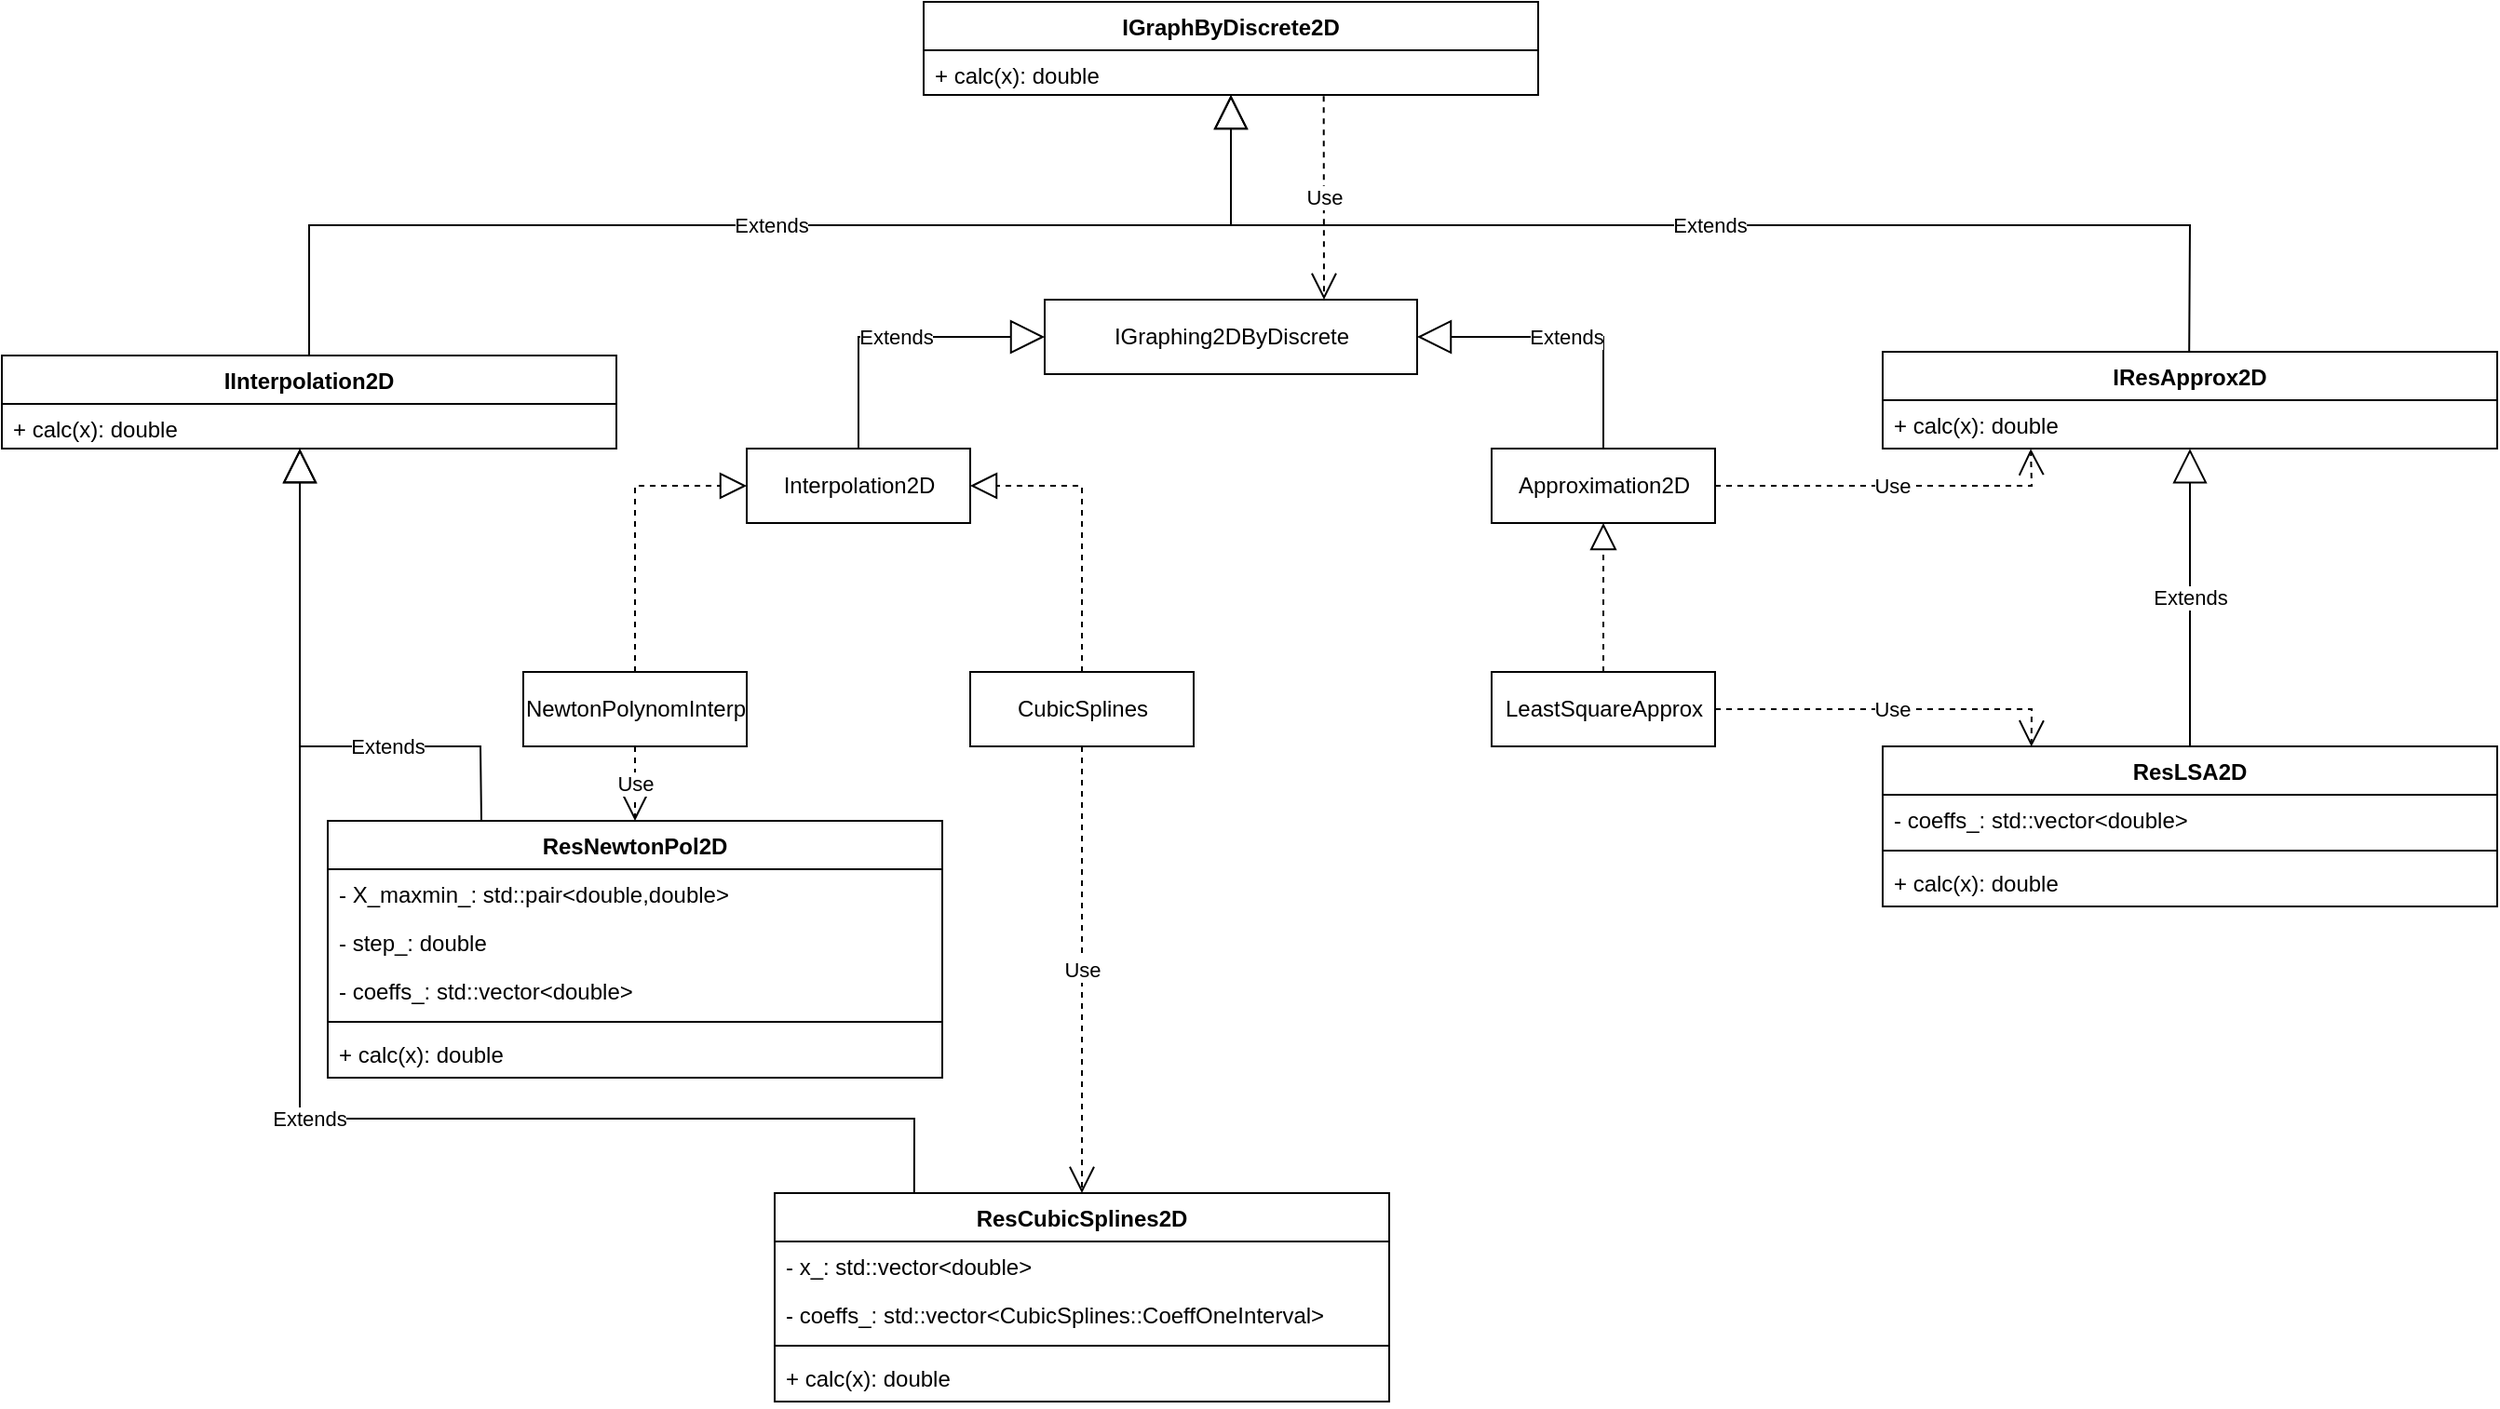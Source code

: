 <mxfile version="21.0.2" type="github">
  <diagram id="C5RBs43oDa-KdzZeNtuy" name="Page-1">
    <mxGraphModel dx="2074" dy="988" grid="1" gridSize="10" guides="1" tooltips="1" connect="1" arrows="1" fold="1" page="1" pageScale="1" pageWidth="827" pageHeight="1169" math="0" shadow="0">
      <root>
        <mxCell id="WIyWlLk6GJQsqaUBKTNV-0" />
        <mxCell id="WIyWlLk6GJQsqaUBKTNV-1" parent="WIyWlLk6GJQsqaUBKTNV-0" />
        <mxCell id="jTylTPD2Qd7z4z5_rkoI-4" value="IGraphing2DByDiscrete" style="html=1;" parent="WIyWlLk6GJQsqaUBKTNV-1" vertex="1">
          <mxGeometry x="760" y="360" width="200" height="40" as="geometry" />
        </mxCell>
        <mxCell id="jTylTPD2Qd7z4z5_rkoI-5" value="Interpolation2D" style="html=1;" parent="WIyWlLk6GJQsqaUBKTNV-1" vertex="1">
          <mxGeometry x="600" y="440" width="120" height="40" as="geometry" />
        </mxCell>
        <mxCell id="jTylTPD2Qd7z4z5_rkoI-6" value="Approximation2D" style="html=1;" parent="WIyWlLk6GJQsqaUBKTNV-1" vertex="1">
          <mxGeometry x="1000" y="440" width="120" height="40" as="geometry" />
        </mxCell>
        <mxCell id="jTylTPD2Qd7z4z5_rkoI-7" value="" style="endArrow=block;dashed=1;endFill=0;endSize=12;html=1;rounded=0;entryX=0;entryY=0.5;entryDx=0;entryDy=0;exitX=0.5;exitY=0;exitDx=0;exitDy=0;" parent="WIyWlLk6GJQsqaUBKTNV-1" source="jTylTPD2Qd7z4z5_rkoI-10" target="jTylTPD2Qd7z4z5_rkoI-5" edge="1">
          <mxGeometry width="160" relative="1" as="geometry">
            <mxPoint x="690" y="620" as="sourcePoint" />
            <mxPoint x="850" y="620" as="targetPoint" />
            <Array as="points">
              <mxPoint x="540" y="460" />
            </Array>
          </mxGeometry>
        </mxCell>
        <mxCell id="jTylTPD2Qd7z4z5_rkoI-10" value="NewtonPolynomInterp" style="html=1;" parent="WIyWlLk6GJQsqaUBKTNV-1" vertex="1">
          <mxGeometry x="480" y="560" width="120" height="40" as="geometry" />
        </mxCell>
        <mxCell id="jTylTPD2Qd7z4z5_rkoI-11" value="Extends" style="endArrow=block;endSize=16;endFill=0;html=1;rounded=0;entryX=0;entryY=0.5;entryDx=0;entryDy=0;exitX=0.5;exitY=0;exitDx=0;exitDy=0;" parent="WIyWlLk6GJQsqaUBKTNV-1" source="jTylTPD2Qd7z4z5_rkoI-5" target="jTylTPD2Qd7z4z5_rkoI-4" edge="1">
          <mxGeometry width="160" relative="1" as="geometry">
            <mxPoint x="790" y="630" as="sourcePoint" />
            <mxPoint x="950" y="630" as="targetPoint" />
            <Array as="points">
              <mxPoint x="660" y="380" />
            </Array>
          </mxGeometry>
        </mxCell>
        <mxCell id="jTylTPD2Qd7z4z5_rkoI-12" value="Extends" style="endArrow=block;endSize=16;endFill=0;html=1;rounded=0;entryX=1;entryY=0.5;entryDx=0;entryDy=0;exitX=0.5;exitY=0;exitDx=0;exitDy=0;" parent="WIyWlLk6GJQsqaUBKTNV-1" source="jTylTPD2Qd7z4z5_rkoI-6" target="jTylTPD2Qd7z4z5_rkoI-4" edge="1">
          <mxGeometry width="160" relative="1" as="geometry">
            <mxPoint x="675" y="450" as="sourcePoint" />
            <mxPoint x="770" y="390" as="targetPoint" />
            <Array as="points">
              <mxPoint x="1060" y="380" />
            </Array>
          </mxGeometry>
        </mxCell>
        <mxCell id="jTylTPD2Qd7z4z5_rkoI-13" value="CubicSplines" style="html=1;" parent="WIyWlLk6GJQsqaUBKTNV-1" vertex="1">
          <mxGeometry x="720" y="560" width="120" height="40" as="geometry" />
        </mxCell>
        <mxCell id="jTylTPD2Qd7z4z5_rkoI-14" value="LeastSquareApprox" style="html=1;" parent="WIyWlLk6GJQsqaUBKTNV-1" vertex="1">
          <mxGeometry x="1000" y="560" width="120" height="40" as="geometry" />
        </mxCell>
        <mxCell id="jTylTPD2Qd7z4z5_rkoI-17" value="" style="endArrow=block;dashed=1;endFill=0;endSize=12;html=1;rounded=0;entryX=1;entryY=0.5;entryDx=0;entryDy=0;exitX=0.5;exitY=0;exitDx=0;exitDy=0;" parent="WIyWlLk6GJQsqaUBKTNV-1" source="jTylTPD2Qd7z4z5_rkoI-13" target="jTylTPD2Qd7z4z5_rkoI-5" edge="1">
          <mxGeometry width="160" relative="1" as="geometry">
            <mxPoint x="810" y="730" as="sourcePoint" />
            <mxPoint x="970" y="730" as="targetPoint" />
            <Array as="points">
              <mxPoint x="780" y="460" />
            </Array>
          </mxGeometry>
        </mxCell>
        <mxCell id="jTylTPD2Qd7z4z5_rkoI-18" value="" style="endArrow=block;dashed=1;endFill=0;endSize=12;html=1;rounded=0;entryX=0.5;entryY=1;entryDx=0;entryDy=0;exitX=0.5;exitY=0;exitDx=0;exitDy=0;" parent="WIyWlLk6GJQsqaUBKTNV-1" source="jTylTPD2Qd7z4z5_rkoI-14" target="jTylTPD2Qd7z4z5_rkoI-6" edge="1">
          <mxGeometry width="160" relative="1" as="geometry">
            <mxPoint x="1175" y="560" as="sourcePoint" />
            <mxPoint x="1230" y="460" as="targetPoint" />
            <Array as="points" />
          </mxGeometry>
        </mxCell>
        <mxCell id="jTylTPD2Qd7z4z5_rkoI-20" value="ResLSA2D" style="swimlane;fontStyle=1;align=center;verticalAlign=top;childLayout=stackLayout;horizontal=1;startSize=26;horizontalStack=0;resizeParent=1;resizeParentMax=0;resizeLast=0;collapsible=1;marginBottom=0;" parent="WIyWlLk6GJQsqaUBKTNV-1" vertex="1">
          <mxGeometry x="1210" y="600" width="330" height="86" as="geometry" />
        </mxCell>
        <mxCell id="jTylTPD2Qd7z4z5_rkoI-21" value="- coeffs_: std::vector&lt;double&gt;" style="text;strokeColor=none;fillColor=none;align=left;verticalAlign=top;spacingLeft=4;spacingRight=4;overflow=hidden;rotatable=0;points=[[0,0.5],[1,0.5]];portConstraint=eastwest;" parent="jTylTPD2Qd7z4z5_rkoI-20" vertex="1">
          <mxGeometry y="26" width="330" height="26" as="geometry" />
        </mxCell>
        <mxCell id="jTylTPD2Qd7z4z5_rkoI-22" value="" style="line;strokeWidth=1;fillColor=none;align=left;verticalAlign=middle;spacingTop=-1;spacingLeft=3;spacingRight=3;rotatable=0;labelPosition=right;points=[];portConstraint=eastwest;strokeColor=inherit;" parent="jTylTPD2Qd7z4z5_rkoI-20" vertex="1">
          <mxGeometry y="52" width="330" height="8" as="geometry" />
        </mxCell>
        <mxCell id="jTylTPD2Qd7z4z5_rkoI-26" value="+ calc(x): double" style="text;strokeColor=none;fillColor=none;align=left;verticalAlign=top;spacingLeft=4;spacingRight=4;overflow=hidden;rotatable=0;points=[[0,0.5],[1,0.5]];portConstraint=eastwest;" parent="jTylTPD2Qd7z4z5_rkoI-20" vertex="1">
          <mxGeometry y="60" width="330" height="26" as="geometry" />
        </mxCell>
        <mxCell id="1O6L1gfdgGQEbQw8-Bye-0" value="Use" style="endArrow=open;endSize=12;dashed=1;html=1;rounded=0;entryX=0.242;entryY=0.002;entryDx=0;entryDy=0;exitX=1;exitY=0.5;exitDx=0;exitDy=0;entryPerimeter=0;" parent="WIyWlLk6GJQsqaUBKTNV-1" source="jTylTPD2Qd7z4z5_rkoI-14" target="jTylTPD2Qd7z4z5_rkoI-20" edge="1">
          <mxGeometry width="160" relative="1" as="geometry">
            <mxPoint x="1160" y="560" as="sourcePoint" />
            <mxPoint x="1370" y="770" as="targetPoint" />
            <Array as="points">
              <mxPoint x="1290" y="580" />
            </Array>
          </mxGeometry>
        </mxCell>
        <mxCell id="1O6L1gfdgGQEbQw8-Bye-1" value="IResApprox2D" style="swimlane;fontStyle=1;align=center;verticalAlign=top;childLayout=stackLayout;horizontal=1;startSize=26;horizontalStack=0;resizeParent=1;resizeParentMax=0;resizeLast=0;collapsible=1;marginBottom=0;" parent="WIyWlLk6GJQsqaUBKTNV-1" vertex="1">
          <mxGeometry x="1210" y="388" width="330" height="52" as="geometry" />
        </mxCell>
        <mxCell id="1O6L1gfdgGQEbQw8-Bye-6" value="+ calc(x): double" style="text;strokeColor=none;fillColor=none;align=left;verticalAlign=top;spacingLeft=4;spacingRight=4;overflow=hidden;rotatable=0;points=[[0,0.5],[1,0.5]];portConstraint=eastwest;" parent="1O6L1gfdgGQEbQw8-Bye-1" vertex="1">
          <mxGeometry y="26" width="330" height="26" as="geometry" />
        </mxCell>
        <mxCell id="1O6L1gfdgGQEbQw8-Bye-8" value="Use" style="endArrow=open;endSize=12;dashed=1;html=1;rounded=0;entryX=0.241;entryY=1.004;entryDx=0;entryDy=0;exitX=1;exitY=0.5;exitDx=0;exitDy=0;entryPerimeter=0;" parent="WIyWlLk6GJQsqaUBKTNV-1" source="jTylTPD2Qd7z4z5_rkoI-6" target="1O6L1gfdgGQEbQw8-Bye-6" edge="1">
          <mxGeometry width="160" relative="1" as="geometry">
            <mxPoint x="1395" y="610" as="sourcePoint" />
            <mxPoint x="1130" y="590" as="targetPoint" />
            <Array as="points">
              <mxPoint x="1290" y="460" />
            </Array>
          </mxGeometry>
        </mxCell>
        <mxCell id="kYNvgVjoi5ljrpiFbL_j-0" value="IGraphByDiscrete2D" style="swimlane;fontStyle=1;align=center;verticalAlign=top;childLayout=stackLayout;horizontal=1;startSize=26;horizontalStack=0;resizeParent=1;resizeParentMax=0;resizeLast=0;collapsible=1;marginBottom=0;" parent="WIyWlLk6GJQsqaUBKTNV-1" vertex="1">
          <mxGeometry x="695" y="200" width="330" height="50" as="geometry" />
        </mxCell>
        <mxCell id="kYNvgVjoi5ljrpiFbL_j-1" value="+ calc(x): double" style="text;strokeColor=none;fillColor=none;align=left;verticalAlign=top;spacingLeft=4;spacingRight=4;overflow=hidden;rotatable=0;points=[[0,0.5],[1,0.5]];portConstraint=eastwest;" parent="kYNvgVjoi5ljrpiFbL_j-0" vertex="1">
          <mxGeometry y="26" width="330" height="24" as="geometry" />
        </mxCell>
        <mxCell id="kYNvgVjoi5ljrpiFbL_j-3" value="Extends" style="endArrow=block;endSize=16;endFill=0;html=1;rounded=0;entryX=0.5;entryY=1.003;entryDx=0;entryDy=0;entryPerimeter=0;exitX=0.5;exitY=0;exitDx=0;exitDy=0;" parent="WIyWlLk6GJQsqaUBKTNV-1" source="jTylTPD2Qd7z4z5_rkoI-20" target="1O6L1gfdgGQEbQw8-Bye-6" edge="1">
          <mxGeometry width="160" relative="1" as="geometry">
            <mxPoint x="610" y="740" as="sourcePoint" />
            <mxPoint x="770" y="740" as="targetPoint" />
          </mxGeometry>
        </mxCell>
        <mxCell id="kYNvgVjoi5ljrpiFbL_j-4" value="Extends" style="endArrow=block;endSize=16;endFill=0;html=1;rounded=0;entryX=0.5;entryY=0.999;entryDx=0;entryDy=0;entryPerimeter=0;exitX=0.5;exitY=0;exitDx=0;exitDy=0;" parent="WIyWlLk6GJQsqaUBKTNV-1" target="kYNvgVjoi5ljrpiFbL_j-1" edge="1">
          <mxGeometry width="160" relative="1" as="geometry">
            <mxPoint x="1374.6" y="388" as="sourcePoint" />
            <mxPoint x="1374.6" y="228" as="targetPoint" />
            <Array as="points">
              <mxPoint x="1375" y="320" />
              <mxPoint x="860" y="320" />
            </Array>
          </mxGeometry>
        </mxCell>
        <mxCell id="kYNvgVjoi5ljrpiFbL_j-6" value="ResNewtonPol2D" style="swimlane;fontStyle=1;align=center;verticalAlign=top;childLayout=stackLayout;horizontal=1;startSize=26;horizontalStack=0;resizeParent=1;resizeParentMax=0;resizeLast=0;collapsible=1;marginBottom=0;" parent="WIyWlLk6GJQsqaUBKTNV-1" vertex="1">
          <mxGeometry x="375" y="640" width="330" height="138" as="geometry" />
        </mxCell>
        <mxCell id="kYNvgVjoi5ljrpiFbL_j-7" value="- X_maxmin_: std::pair&lt;double,double&gt;" style="text;strokeColor=none;fillColor=none;align=left;verticalAlign=top;spacingLeft=4;spacingRight=4;overflow=hidden;rotatable=0;points=[[0,0.5],[1,0.5]];portConstraint=eastwest;" parent="kYNvgVjoi5ljrpiFbL_j-6" vertex="1">
          <mxGeometry y="26" width="330" height="26" as="geometry" />
        </mxCell>
        <mxCell id="kYNvgVjoi5ljrpiFbL_j-8" value="- step_: double" style="text;strokeColor=none;fillColor=none;align=left;verticalAlign=top;spacingLeft=4;spacingRight=4;overflow=hidden;rotatable=0;points=[[0,0.5],[1,0.5]];portConstraint=eastwest;" parent="kYNvgVjoi5ljrpiFbL_j-6" vertex="1">
          <mxGeometry y="52" width="330" height="26" as="geometry" />
        </mxCell>
        <mxCell id="SnetSq35b2I3HwtM_gTw-0" value="- coeffs_: std::vector&lt;double&gt;" style="text;strokeColor=none;fillColor=none;align=left;verticalAlign=top;spacingLeft=4;spacingRight=4;overflow=hidden;rotatable=0;points=[[0,0.5],[1,0.5]];portConstraint=eastwest;" vertex="1" parent="kYNvgVjoi5ljrpiFbL_j-6">
          <mxGeometry y="78" width="330" height="26" as="geometry" />
        </mxCell>
        <mxCell id="kYNvgVjoi5ljrpiFbL_j-9" value="" style="line;strokeWidth=1;fillColor=none;align=left;verticalAlign=middle;spacingTop=-1;spacingLeft=3;spacingRight=3;rotatable=0;labelPosition=right;points=[];portConstraint=eastwest;strokeColor=inherit;" parent="kYNvgVjoi5ljrpiFbL_j-6" vertex="1">
          <mxGeometry y="104" width="330" height="8" as="geometry" />
        </mxCell>
        <mxCell id="kYNvgVjoi5ljrpiFbL_j-11" value="+ calc(x): double" style="text;strokeColor=none;fillColor=none;align=left;verticalAlign=top;spacingLeft=4;spacingRight=4;overflow=hidden;rotatable=0;points=[[0,0.5],[1,0.5]];portConstraint=eastwest;" parent="kYNvgVjoi5ljrpiFbL_j-6" vertex="1">
          <mxGeometry y="112" width="330" height="26" as="geometry" />
        </mxCell>
        <mxCell id="kYNvgVjoi5ljrpiFbL_j-12" value="ResCubicSplines2D" style="swimlane;fontStyle=1;align=center;verticalAlign=top;childLayout=stackLayout;horizontal=1;startSize=26;horizontalStack=0;resizeParent=1;resizeParentMax=0;resizeLast=0;collapsible=1;marginBottom=0;" parent="WIyWlLk6GJQsqaUBKTNV-1" vertex="1">
          <mxGeometry x="615" y="840" width="330" height="112" as="geometry" />
        </mxCell>
        <mxCell id="kYNvgVjoi5ljrpiFbL_j-13" value="- x_: std::vector&lt;double&gt;" style="text;strokeColor=none;fillColor=none;align=left;verticalAlign=top;spacingLeft=4;spacingRight=4;overflow=hidden;rotatable=0;points=[[0,0.5],[1,0.5]];portConstraint=eastwest;" parent="kYNvgVjoi5ljrpiFbL_j-12" vertex="1">
          <mxGeometry y="26" width="330" height="26" as="geometry" />
        </mxCell>
        <mxCell id="kYNvgVjoi5ljrpiFbL_j-14" value="- coeffs_: std::vector&lt;CubicSplines::CoeffOneInterval&gt;" style="text;strokeColor=none;fillColor=none;align=left;verticalAlign=top;spacingLeft=4;spacingRight=4;overflow=hidden;rotatable=0;points=[[0,0.5],[1,0.5]];portConstraint=eastwest;" parent="kYNvgVjoi5ljrpiFbL_j-12" vertex="1">
          <mxGeometry y="52" width="330" height="26" as="geometry" />
        </mxCell>
        <mxCell id="kYNvgVjoi5ljrpiFbL_j-15" value="" style="line;strokeWidth=1;fillColor=none;align=left;verticalAlign=middle;spacingTop=-1;spacingLeft=3;spacingRight=3;rotatable=0;labelPosition=right;points=[];portConstraint=eastwest;strokeColor=inherit;" parent="kYNvgVjoi5ljrpiFbL_j-12" vertex="1">
          <mxGeometry y="78" width="330" height="8" as="geometry" />
        </mxCell>
        <mxCell id="kYNvgVjoi5ljrpiFbL_j-17" value="+ calc(x): double" style="text;strokeColor=none;fillColor=none;align=left;verticalAlign=top;spacingLeft=4;spacingRight=4;overflow=hidden;rotatable=0;points=[[0,0.5],[1,0.5]];portConstraint=eastwest;" parent="kYNvgVjoi5ljrpiFbL_j-12" vertex="1">
          <mxGeometry y="86" width="330" height="26" as="geometry" />
        </mxCell>
        <mxCell id="kYNvgVjoi5ljrpiFbL_j-19" value="Use" style="endArrow=open;endSize=12;dashed=1;html=1;rounded=0;exitX=0.5;exitY=1;exitDx=0;exitDy=0;entryX=0.5;entryY=0;entryDx=0;entryDy=0;" parent="WIyWlLk6GJQsqaUBKTNV-1" source="jTylTPD2Qd7z4z5_rkoI-13" target="kYNvgVjoi5ljrpiFbL_j-12" edge="1">
          <mxGeometry width="160" relative="1" as="geometry">
            <mxPoint x="810" y="700" as="sourcePoint" />
            <mxPoint x="970" y="700" as="targetPoint" />
          </mxGeometry>
        </mxCell>
        <mxCell id="kYNvgVjoi5ljrpiFbL_j-20" value="Use" style="endArrow=open;endSize=12;dashed=1;html=1;rounded=0;exitX=0.5;exitY=1;exitDx=0;exitDy=0;entryX=0.5;entryY=0;entryDx=0;entryDy=0;" parent="WIyWlLk6GJQsqaUBKTNV-1" source="jTylTPD2Qd7z4z5_rkoI-10" target="kYNvgVjoi5ljrpiFbL_j-6" edge="1">
          <mxGeometry width="160" relative="1" as="geometry">
            <mxPoint x="790" y="610" as="sourcePoint" />
            <mxPoint x="790" y="830" as="targetPoint" />
          </mxGeometry>
        </mxCell>
        <mxCell id="kYNvgVjoi5ljrpiFbL_j-23" value="Use" style="endArrow=open;endSize=12;dashed=1;html=1;rounded=0;exitX=0.651;exitY=1.025;exitDx=0;exitDy=0;entryX=0.75;entryY=0;entryDx=0;entryDy=0;exitPerimeter=0;" parent="WIyWlLk6GJQsqaUBKTNV-1" source="kYNvgVjoi5ljrpiFbL_j-1" target="jTylTPD2Qd7z4z5_rkoI-4" edge="1">
          <mxGeometry width="160" relative="1" as="geometry">
            <mxPoint x="790" y="610" as="sourcePoint" />
            <mxPoint x="790" y="850" as="targetPoint" />
          </mxGeometry>
        </mxCell>
        <mxCell id="kYNvgVjoi5ljrpiFbL_j-24" value="IInterpolation2D" style="swimlane;fontStyle=1;align=center;verticalAlign=top;childLayout=stackLayout;horizontal=1;startSize=26;horizontalStack=0;resizeParent=1;resizeParentMax=0;resizeLast=0;collapsible=1;marginBottom=0;" parent="WIyWlLk6GJQsqaUBKTNV-1" vertex="1">
          <mxGeometry x="200" y="390" width="330" height="50" as="geometry" />
        </mxCell>
        <mxCell id="kYNvgVjoi5ljrpiFbL_j-25" value="+ calc(x): double" style="text;strokeColor=none;fillColor=none;align=left;verticalAlign=top;spacingLeft=4;spacingRight=4;overflow=hidden;rotatable=0;points=[[0,0.5],[1,0.5]];portConstraint=eastwest;" parent="kYNvgVjoi5ljrpiFbL_j-24" vertex="1">
          <mxGeometry y="26" width="330" height="24" as="geometry" />
        </mxCell>
        <mxCell id="kYNvgVjoi5ljrpiFbL_j-27" value="Extends" style="endArrow=block;endSize=16;endFill=0;html=1;rounded=0;entryX=0.485;entryY=1.004;entryDx=0;entryDy=0;entryPerimeter=0;exitX=0.227;exitY=-0.004;exitDx=0;exitDy=0;exitPerimeter=0;" parent="WIyWlLk6GJQsqaUBKTNV-1" source="kYNvgVjoi5ljrpiFbL_j-12" target="kYNvgVjoi5ljrpiFbL_j-25" edge="1">
          <mxGeometry width="160" relative="1" as="geometry">
            <mxPoint x="200" y="940" as="sourcePoint" />
            <mxPoint x="360" y="940" as="targetPoint" />
            <Array as="points">
              <mxPoint x="690" y="800" />
              <mxPoint x="360" y="800" />
            </Array>
          </mxGeometry>
        </mxCell>
        <mxCell id="kYNvgVjoi5ljrpiFbL_j-28" value="Extends" style="endArrow=block;endSize=16;endFill=0;html=1;rounded=0;exitX=0.25;exitY=0;exitDx=0;exitDy=0;" parent="WIyWlLk6GJQsqaUBKTNV-1" source="kYNvgVjoi5ljrpiFbL_j-6" edge="1">
          <mxGeometry x="-0.394" width="160" relative="1" as="geometry">
            <mxPoint x="150" y="600" as="sourcePoint" />
            <mxPoint x="360" y="440" as="targetPoint" />
            <Array as="points">
              <mxPoint x="457" y="600" />
              <mxPoint x="360" y="600" />
            </Array>
            <mxPoint as="offset" />
          </mxGeometry>
        </mxCell>
        <mxCell id="kYNvgVjoi5ljrpiFbL_j-29" value="Extends" style="endArrow=block;endSize=16;endFill=0;html=1;rounded=0;entryX=0.5;entryY=0.999;entryDx=0;entryDy=0;entryPerimeter=0;exitX=0.5;exitY=0;exitDx=0;exitDy=0;" parent="WIyWlLk6GJQsqaUBKTNV-1" source="kYNvgVjoi5ljrpiFbL_j-24" edge="1">
          <mxGeometry width="160" relative="1" as="geometry">
            <mxPoint x="1374.6" y="388" as="sourcePoint" />
            <mxPoint x="860" y="250" as="targetPoint" />
            <Array as="points">
              <mxPoint x="365" y="320" />
              <mxPoint x="420" y="320" />
              <mxPoint x="860" y="320" />
            </Array>
          </mxGeometry>
        </mxCell>
      </root>
    </mxGraphModel>
  </diagram>
</mxfile>
